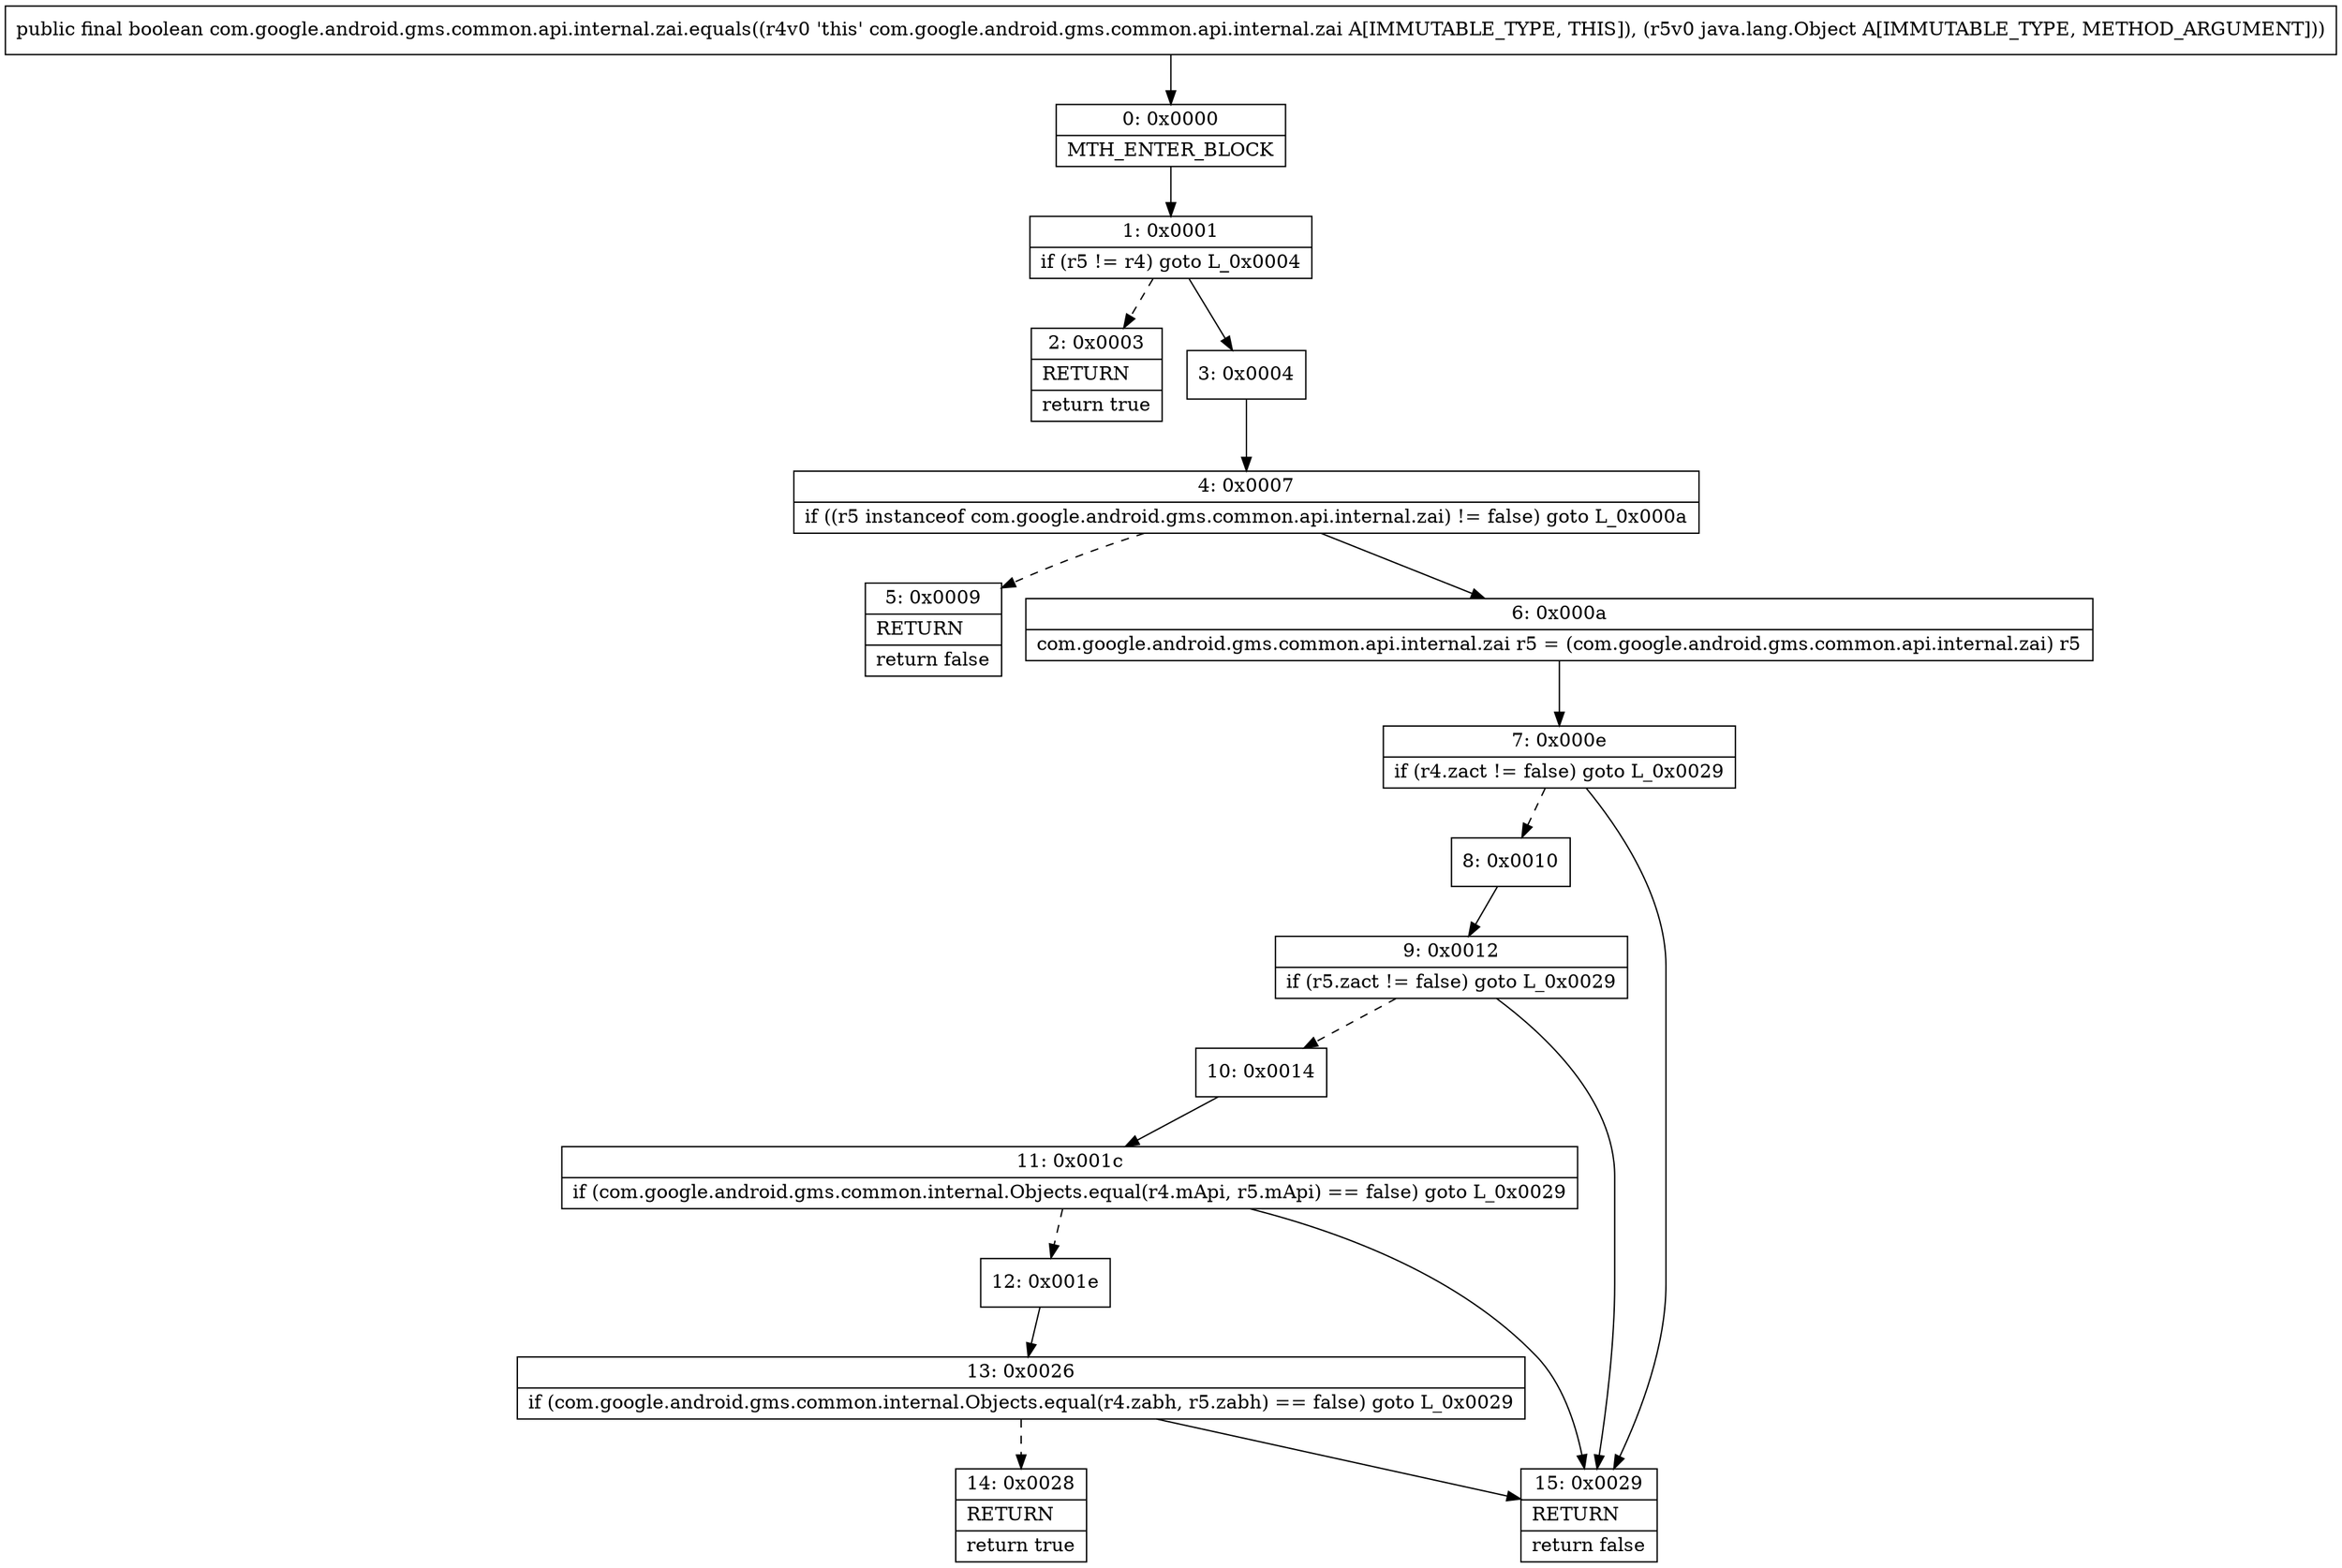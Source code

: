 digraph "CFG forcom.google.android.gms.common.api.internal.zai.equals(Ljava\/lang\/Object;)Z" {
Node_0 [shape=record,label="{0\:\ 0x0000|MTH_ENTER_BLOCK\l}"];
Node_1 [shape=record,label="{1\:\ 0x0001|if (r5 != r4) goto L_0x0004\l}"];
Node_2 [shape=record,label="{2\:\ 0x0003|RETURN\l|return true\l}"];
Node_3 [shape=record,label="{3\:\ 0x0004}"];
Node_4 [shape=record,label="{4\:\ 0x0007|if ((r5 instanceof com.google.android.gms.common.api.internal.zai) != false) goto L_0x000a\l}"];
Node_5 [shape=record,label="{5\:\ 0x0009|RETURN\l|return false\l}"];
Node_6 [shape=record,label="{6\:\ 0x000a|com.google.android.gms.common.api.internal.zai r5 = (com.google.android.gms.common.api.internal.zai) r5\l}"];
Node_7 [shape=record,label="{7\:\ 0x000e|if (r4.zact != false) goto L_0x0029\l}"];
Node_8 [shape=record,label="{8\:\ 0x0010}"];
Node_9 [shape=record,label="{9\:\ 0x0012|if (r5.zact != false) goto L_0x0029\l}"];
Node_10 [shape=record,label="{10\:\ 0x0014}"];
Node_11 [shape=record,label="{11\:\ 0x001c|if (com.google.android.gms.common.internal.Objects.equal(r4.mApi, r5.mApi) == false) goto L_0x0029\l}"];
Node_12 [shape=record,label="{12\:\ 0x001e}"];
Node_13 [shape=record,label="{13\:\ 0x0026|if (com.google.android.gms.common.internal.Objects.equal(r4.zabh, r5.zabh) == false) goto L_0x0029\l}"];
Node_14 [shape=record,label="{14\:\ 0x0028|RETURN\l|return true\l}"];
Node_15 [shape=record,label="{15\:\ 0x0029|RETURN\l|return false\l}"];
MethodNode[shape=record,label="{public final boolean com.google.android.gms.common.api.internal.zai.equals((r4v0 'this' com.google.android.gms.common.api.internal.zai A[IMMUTABLE_TYPE, THIS]), (r5v0 java.lang.Object A[IMMUTABLE_TYPE, METHOD_ARGUMENT])) }"];
MethodNode -> Node_0;
Node_0 -> Node_1;
Node_1 -> Node_2[style=dashed];
Node_1 -> Node_3;
Node_3 -> Node_4;
Node_4 -> Node_5[style=dashed];
Node_4 -> Node_6;
Node_6 -> Node_7;
Node_7 -> Node_8[style=dashed];
Node_7 -> Node_15;
Node_8 -> Node_9;
Node_9 -> Node_10[style=dashed];
Node_9 -> Node_15;
Node_10 -> Node_11;
Node_11 -> Node_12[style=dashed];
Node_11 -> Node_15;
Node_12 -> Node_13;
Node_13 -> Node_14[style=dashed];
Node_13 -> Node_15;
}

